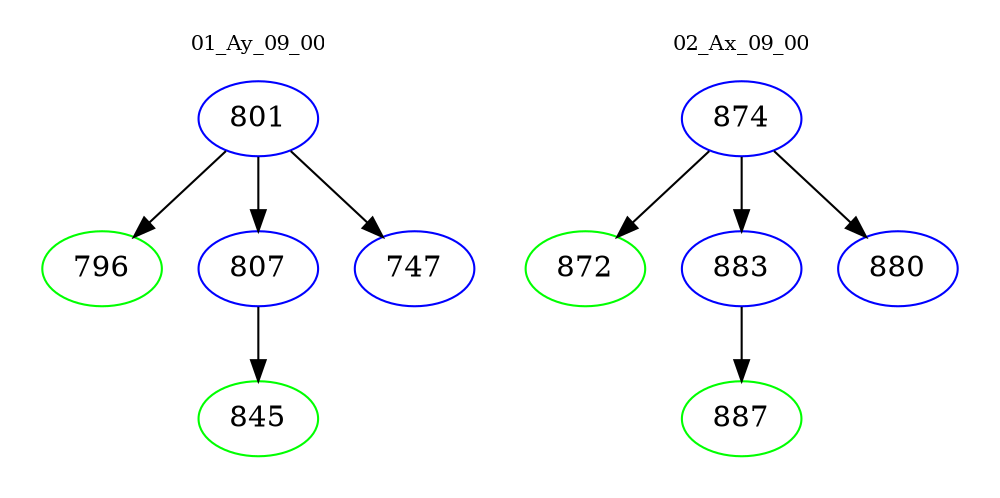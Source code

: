 digraph{
subgraph cluster_0 {
color = white
label = "01_Ay_09_00";
fontsize=10;
T0_801 [label="801", color="blue"]
T0_801 -> T0_796 [color="black"]
T0_796 [label="796", color="green"]
T0_801 -> T0_807 [color="black"]
T0_807 [label="807", color="blue"]
T0_807 -> T0_845 [color="black"]
T0_845 [label="845", color="green"]
T0_801 -> T0_747 [color="black"]
T0_747 [label="747", color="blue"]
}
subgraph cluster_1 {
color = white
label = "02_Ax_09_00";
fontsize=10;
T1_874 [label="874", color="blue"]
T1_874 -> T1_872 [color="black"]
T1_872 [label="872", color="green"]
T1_874 -> T1_883 [color="black"]
T1_883 [label="883", color="blue"]
T1_883 -> T1_887 [color="black"]
T1_887 [label="887", color="green"]
T1_874 -> T1_880 [color="black"]
T1_880 [label="880", color="blue"]
}
}
